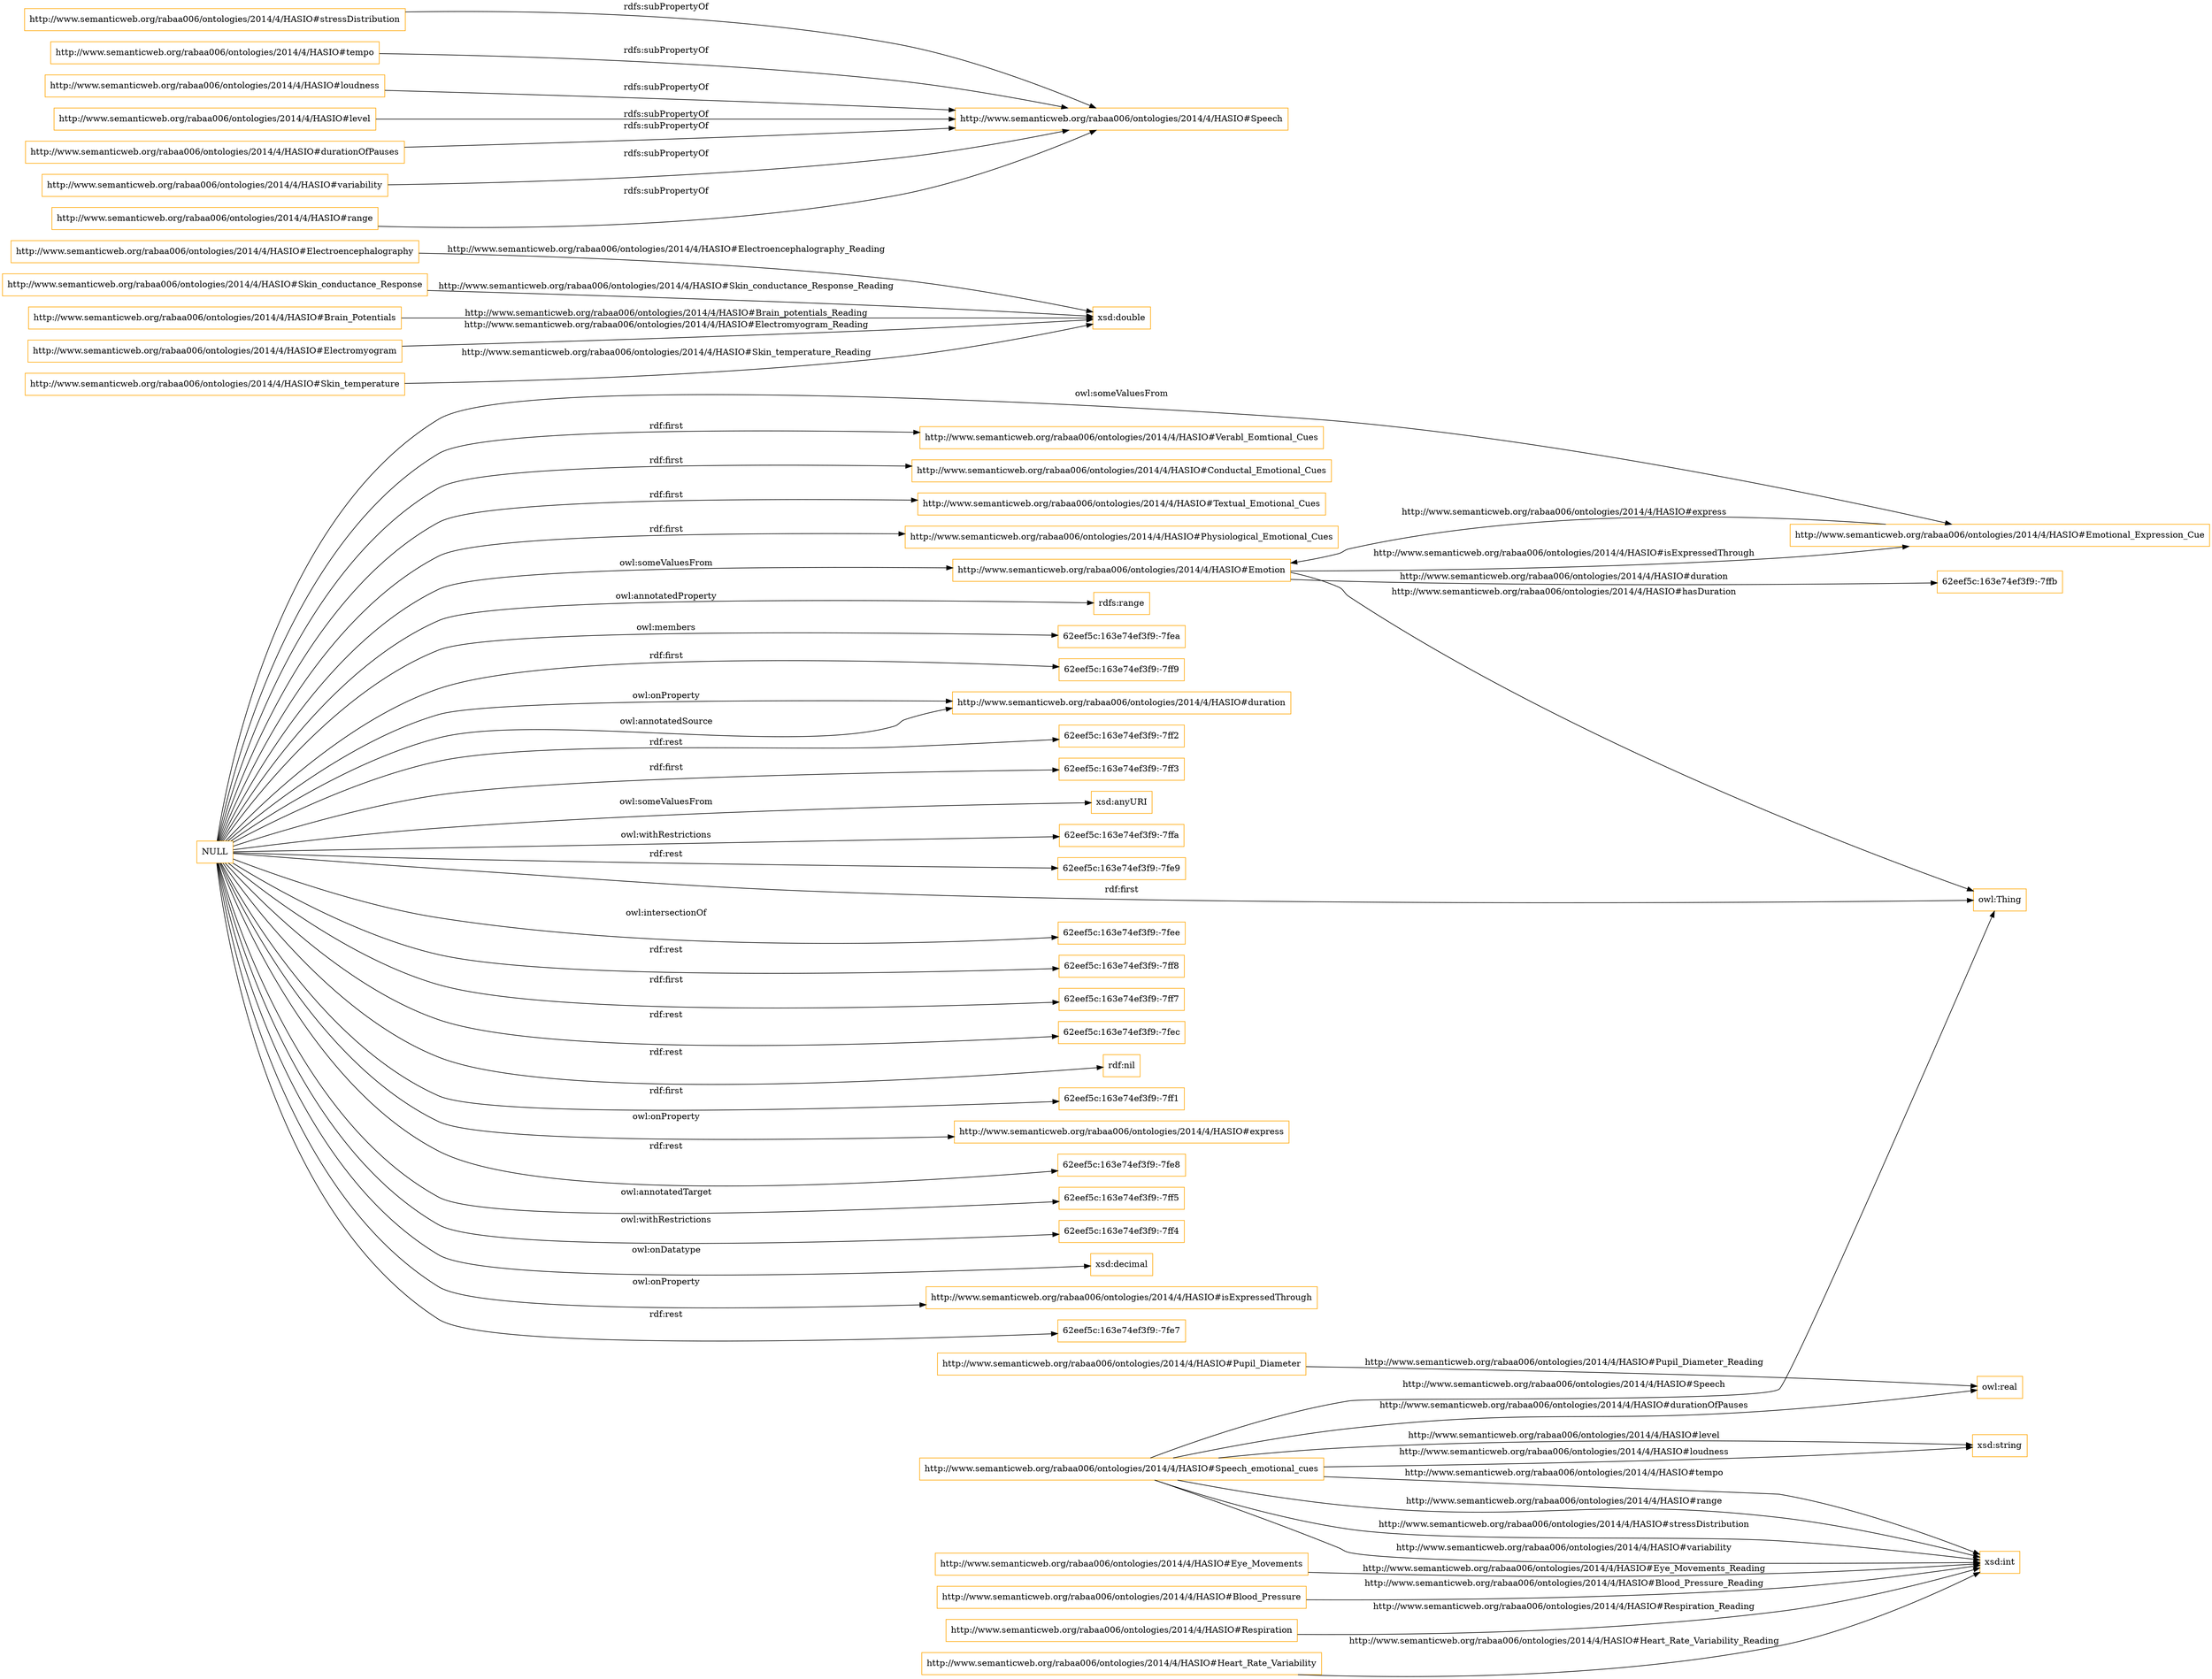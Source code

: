 digraph ar2dtool_diagram { 
rankdir=LR;
size="1501"
node [shape = rectangle, color="orange"]; "http://www.semanticweb.org/rabaa006/ontologies/2014/4/HASIO#Emotion" "http://www.semanticweb.org/rabaa006/ontologies/2014/4/HASIO#Verabl_Eomtional_Cues" "http://www.semanticweb.org/rabaa006/ontologies/2014/4/HASIO#Electroencephalography" "http://www.semanticweb.org/rabaa006/ontologies/2014/4/HASIO#Conductal_Emotional_Cues" "http://www.semanticweb.org/rabaa006/ontologies/2014/4/HASIO#Pupil_Diameter" "http://www.semanticweb.org/rabaa006/ontologies/2014/4/HASIO#Heart_Rate_Variability" "http://www.semanticweb.org/rabaa006/ontologies/2014/4/HASIO#Eye_Movements" "http://www.semanticweb.org/rabaa006/ontologies/2014/4/HASIO#Skin_conductance_Response" "http://www.semanticweb.org/rabaa006/ontologies/2014/4/HASIO#Textual_Emotional_Cues" "http://www.semanticweb.org/rabaa006/ontologies/2014/4/HASIO#Speech_emotional_cues" "http://www.semanticweb.org/rabaa006/ontologies/2014/4/HASIO#Physiological_Emotional_Cues" "http://www.semanticweb.org/rabaa006/ontologies/2014/4/HASIO#Brain_Potentials" "http://www.semanticweb.org/rabaa006/ontologies/2014/4/HASIO#Blood_Pressure" "http://www.semanticweb.org/rabaa006/ontologies/2014/4/HASIO#Emotional_Expression_Cue" "http://www.semanticweb.org/rabaa006/ontologies/2014/4/HASIO#Electromyogram" "http://www.semanticweb.org/rabaa006/ontologies/2014/4/HASIO#Respiration" "http://www.semanticweb.org/rabaa006/ontologies/2014/4/HASIO#Skin_temperature" ; /*classes style*/
	"NULL" -> "http://www.semanticweb.org/rabaa006/ontologies/2014/4/HASIO#Physiological_Emotional_Cues" [ label = "rdf:first" ];
	"NULL" -> "rdfs:range" [ label = "owl:annotatedProperty" ];
	"NULL" -> "62eef5c:163e74ef3f9:-7fea" [ label = "owl:members" ];
	"NULL" -> "62eef5c:163e74ef3f9:-7ff9" [ label = "rdf:first" ];
	"NULL" -> "http://www.semanticweb.org/rabaa006/ontologies/2014/4/HASIO#duration" [ label = "owl:onProperty" ];
	"NULL" -> "62eef5c:163e74ef3f9:-7ff2" [ label = "rdf:rest" ];
	"NULL" -> "62eef5c:163e74ef3f9:-7ff3" [ label = "rdf:first" ];
	"NULL" -> "xsd:anyURI" [ label = "owl:someValuesFrom" ];
	"NULL" -> "http://www.semanticweb.org/rabaa006/ontologies/2014/4/HASIO#duration" [ label = "owl:annotatedSource" ];
	"NULL" -> "62eef5c:163e74ef3f9:-7ffa" [ label = "owl:withRestrictions" ];
	"NULL" -> "62eef5c:163e74ef3f9:-7fe9" [ label = "rdf:rest" ];
	"NULL" -> "owl:Thing" [ label = "rdf:first" ];
	"NULL" -> "62eef5c:163e74ef3f9:-7fee" [ label = "owl:intersectionOf" ];
	"NULL" -> "http://www.semanticweb.org/rabaa006/ontologies/2014/4/HASIO#Conductal_Emotional_Cues" [ label = "rdf:first" ];
	"NULL" -> "62eef5c:163e74ef3f9:-7ff8" [ label = "rdf:rest" ];
	"NULL" -> "62eef5c:163e74ef3f9:-7ff7" [ label = "rdf:first" ];
	"NULL" -> "62eef5c:163e74ef3f9:-7fec" [ label = "rdf:rest" ];
	"NULL" -> "rdf:nil" [ label = "rdf:rest" ];
	"NULL" -> "62eef5c:163e74ef3f9:-7ff1" [ label = "rdf:first" ];
	"NULL" -> "http://www.semanticweb.org/rabaa006/ontologies/2014/4/HASIO#express" [ label = "owl:onProperty" ];
	"NULL" -> "62eef5c:163e74ef3f9:-7fe8" [ label = "rdf:rest" ];
	"NULL" -> "http://www.semanticweb.org/rabaa006/ontologies/2014/4/HASIO#Emotional_Expression_Cue" [ label = "owl:someValuesFrom" ];
	"NULL" -> "62eef5c:163e74ef3f9:-7ff5" [ label = "owl:annotatedTarget" ];
	"NULL" -> "62eef5c:163e74ef3f9:-7ff4" [ label = "owl:withRestrictions" ];
	"NULL" -> "http://www.semanticweb.org/rabaa006/ontologies/2014/4/HASIO#Textual_Emotional_Cues" [ label = "rdf:first" ];
	"NULL" -> "xsd:decimal" [ label = "owl:onDatatype" ];
	"NULL" -> "http://www.semanticweb.org/rabaa006/ontologies/2014/4/HASIO#Verabl_Eomtional_Cues" [ label = "rdf:first" ];
	"NULL" -> "http://www.semanticweb.org/rabaa006/ontologies/2014/4/HASIO#isExpressedThrough" [ label = "owl:onProperty" ];
	"NULL" -> "62eef5c:163e74ef3f9:-7fe7" [ label = "rdf:rest" ];
	"NULL" -> "http://www.semanticweb.org/rabaa006/ontologies/2014/4/HASIO#Emotion" [ label = "owl:someValuesFrom" ];
	"http://www.semanticweb.org/rabaa006/ontologies/2014/4/HASIO#stressDistribution" -> "http://www.semanticweb.org/rabaa006/ontologies/2014/4/HASIO#Speech" [ label = "rdfs:subPropertyOf" ];
	"http://www.semanticweb.org/rabaa006/ontologies/2014/4/HASIO#tempo" -> "http://www.semanticweb.org/rabaa006/ontologies/2014/4/HASIO#Speech" [ label = "rdfs:subPropertyOf" ];
	"http://www.semanticweb.org/rabaa006/ontologies/2014/4/HASIO#loudness" -> "http://www.semanticweb.org/rabaa006/ontologies/2014/4/HASIO#Speech" [ label = "rdfs:subPropertyOf" ];
	"http://www.semanticweb.org/rabaa006/ontologies/2014/4/HASIO#level" -> "http://www.semanticweb.org/rabaa006/ontologies/2014/4/HASIO#Speech" [ label = "rdfs:subPropertyOf" ];
	"http://www.semanticweb.org/rabaa006/ontologies/2014/4/HASIO#durationOfPauses" -> "http://www.semanticweb.org/rabaa006/ontologies/2014/4/HASIO#Speech" [ label = "rdfs:subPropertyOf" ];
	"http://www.semanticweb.org/rabaa006/ontologies/2014/4/HASIO#variability" -> "http://www.semanticweb.org/rabaa006/ontologies/2014/4/HASIO#Speech" [ label = "rdfs:subPropertyOf" ];
	"http://www.semanticweb.org/rabaa006/ontologies/2014/4/HASIO#range" -> "http://www.semanticweb.org/rabaa006/ontologies/2014/4/HASIO#Speech" [ label = "rdfs:subPropertyOf" ];
	"http://www.semanticweb.org/rabaa006/ontologies/2014/4/HASIO#Speech_emotional_cues" -> "owl:real" [ label = "http://www.semanticweb.org/rabaa006/ontologies/2014/4/HASIO#durationOfPauses" ];
	"http://www.semanticweb.org/rabaa006/ontologies/2014/4/HASIO#Heart_Rate_Variability" -> "xsd:int" [ label = "http://www.semanticweb.org/rabaa006/ontologies/2014/4/HASIO#Heart_Rate_Variability_Reading" ];
	"http://www.semanticweb.org/rabaa006/ontologies/2014/4/HASIO#Speech_emotional_cues" -> "xsd:int" [ label = "http://www.semanticweb.org/rabaa006/ontologies/2014/4/HASIO#tempo" ];
	"http://www.semanticweb.org/rabaa006/ontologies/2014/4/HASIO#Speech_emotional_cues" -> "xsd:int" [ label = "http://www.semanticweb.org/rabaa006/ontologies/2014/4/HASIO#range" ];
	"http://www.semanticweb.org/rabaa006/ontologies/2014/4/HASIO#Eye_Movements" -> "xsd:int" [ label = "http://www.semanticweb.org/rabaa006/ontologies/2014/4/HASIO#Eye_Movements_Reading" ];
	"http://www.semanticweb.org/rabaa006/ontologies/2014/4/HASIO#Speech_emotional_cues" -> "xsd:int" [ label = "http://www.semanticweb.org/rabaa006/ontologies/2014/4/HASIO#stressDistribution" ];
	"http://www.semanticweb.org/rabaa006/ontologies/2014/4/HASIO#Emotion" -> "62eef5c:163e74ef3f9:-7ffb" [ label = "http://www.semanticweb.org/rabaa006/ontologies/2014/4/HASIO#duration" ];
	"http://www.semanticweb.org/rabaa006/ontologies/2014/4/HASIO#Speech_emotional_cues" -> "xsd:string" [ label = "http://www.semanticweb.org/rabaa006/ontologies/2014/4/HASIO#loudness" ];
	"http://www.semanticweb.org/rabaa006/ontologies/2014/4/HASIO#Speech_emotional_cues" -> "xsd:string" [ label = "http://www.semanticweb.org/rabaa006/ontologies/2014/4/HASIO#level" ];
	"http://www.semanticweb.org/rabaa006/ontologies/2014/4/HASIO#Emotion" -> "http://www.semanticweb.org/rabaa006/ontologies/2014/4/HASIO#Emotional_Expression_Cue" [ label = "http://www.semanticweb.org/rabaa006/ontologies/2014/4/HASIO#isExpressedThrough" ];
	"http://www.semanticweb.org/rabaa006/ontologies/2014/4/HASIO#Respiration" -> "xsd:int" [ label = "http://www.semanticweb.org/rabaa006/ontologies/2014/4/HASIO#Respiration_Reading" ];
	"http://www.semanticweb.org/rabaa006/ontologies/2014/4/HASIO#Speech_emotional_cues" -> "owl:Thing" [ label = "http://www.semanticweb.org/rabaa006/ontologies/2014/4/HASIO#Speech" ];
	"http://www.semanticweb.org/rabaa006/ontologies/2014/4/HASIO#Electromyogram" -> "xsd:double" [ label = "http://www.semanticweb.org/rabaa006/ontologies/2014/4/HASIO#Electromyogram_Reading" ];
	"http://www.semanticweb.org/rabaa006/ontologies/2014/4/HASIO#Blood_Pressure" -> "xsd:int" [ label = "http://www.semanticweb.org/rabaa006/ontologies/2014/4/HASIO#Blood_Pressure_Reading" ];
	"http://www.semanticweb.org/rabaa006/ontologies/2014/4/HASIO#Brain_Potentials" -> "xsd:double" [ label = "http://www.semanticweb.org/rabaa006/ontologies/2014/4/HASIO#Brain_potentials_Reading" ];
	"http://www.semanticweb.org/rabaa006/ontologies/2014/4/HASIO#Pupil_Diameter" -> "owl:real" [ label = "http://www.semanticweb.org/rabaa006/ontologies/2014/4/HASIO#Pupil_Diameter_Reading" ];
	"http://www.semanticweb.org/rabaa006/ontologies/2014/4/HASIO#Electroencephalography" -> "xsd:double" [ label = "http://www.semanticweb.org/rabaa006/ontologies/2014/4/HASIO#Electroencephalography_Reading" ];
	"http://www.semanticweb.org/rabaa006/ontologies/2014/4/HASIO#Emotional_Expression_Cue" -> "http://www.semanticweb.org/rabaa006/ontologies/2014/4/HASIO#Emotion" [ label = "http://www.semanticweb.org/rabaa006/ontologies/2014/4/HASIO#express" ];
	"http://www.semanticweb.org/rabaa006/ontologies/2014/4/HASIO#Speech_emotional_cues" -> "xsd:int" [ label = "http://www.semanticweb.org/rabaa006/ontologies/2014/4/HASIO#variability" ];
	"http://www.semanticweb.org/rabaa006/ontologies/2014/4/HASIO#Skin_conductance_Response" -> "xsd:double" [ label = "http://www.semanticweb.org/rabaa006/ontologies/2014/4/HASIO#Skin_conductance_Response_Reading" ];
	"http://www.semanticweb.org/rabaa006/ontologies/2014/4/HASIO#Emotion" -> "owl:Thing" [ label = "http://www.semanticweb.org/rabaa006/ontologies/2014/4/HASIO#hasDuration" ];
	"http://www.semanticweb.org/rabaa006/ontologies/2014/4/HASIO#Skin_temperature" -> "xsd:double" [ label = "http://www.semanticweb.org/rabaa006/ontologies/2014/4/HASIO#Skin_temperature_Reading" ];

}
